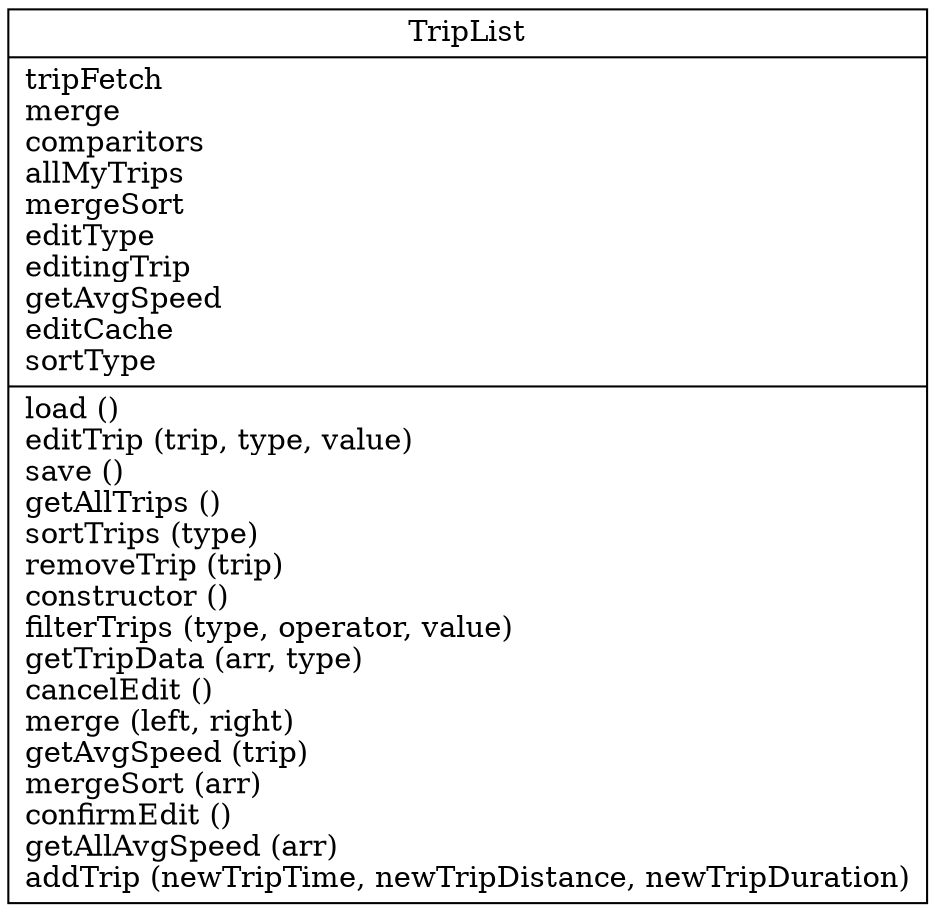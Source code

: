 digraph "classes_test" {
charset="utf-8"
rankdir=BT
"0" [label="{TripList|tripFetch\lmerge\lcomparitors\lallMyTrips\lmergeSort\leditType\leditingTrip\lgetAvgSpeed\leditCache\lsortType\l|load ()\leditTrip (trip, type, value)\lsave ()\lgetAllTrips ()\lsortTrips (type)\lremoveTrip (trip)\lconstructor ()\lfilterTrips (type, operator, value)\lgetTripData (arr, type)\lcancelEdit ()\lmerge (left, right)\lgetAvgSpeed (trip)\lmergeSort (arr)\lconfirmEdit ()\lgetAllAvgSpeed (arr)\laddTrip (newTripTime, newTripDistance, newTripDuration)\l}", shape="record"];
}
